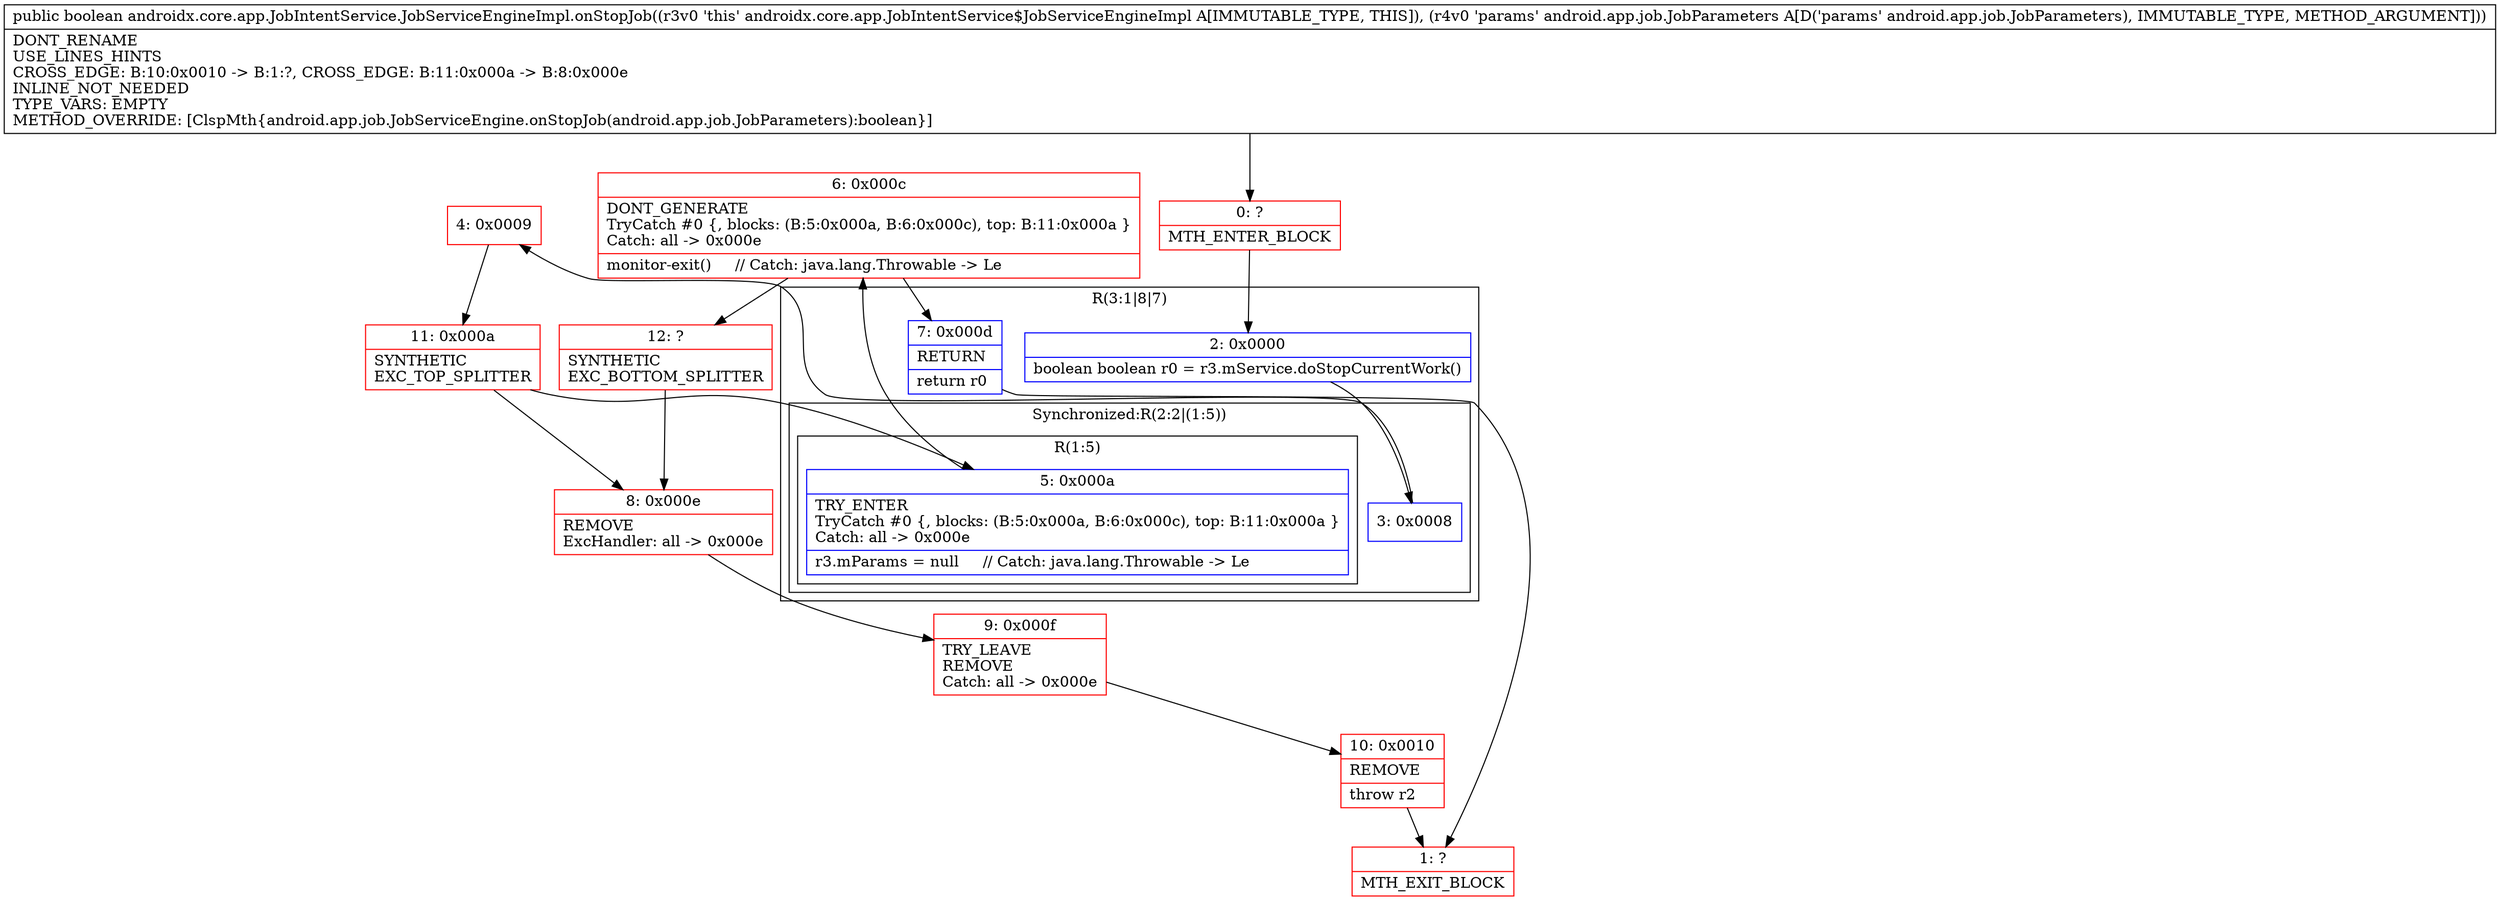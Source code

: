 digraph "CFG forandroidx.core.app.JobIntentService.JobServiceEngineImpl.onStopJob(Landroid\/app\/job\/JobParameters;)Z" {
subgraph cluster_Region_1270938733 {
label = "R(3:1|8|7)";
node [shape=record,color=blue];
Node_2 [shape=record,label="{2\:\ 0x0000|boolean boolean r0 = r3.mService.doStopCurrentWork()\l}"];
subgraph cluster_SynchronizedRegion_1946175162 {
label = "Synchronized:R(2:2|(1:5))";
node [shape=record,color=blue];
Node_3 [shape=record,label="{3\:\ 0x0008}"];
subgraph cluster_Region_1382817228 {
label = "R(1:5)";
node [shape=record,color=blue];
Node_5 [shape=record,label="{5\:\ 0x000a|TRY_ENTER\lTryCatch #0 \{, blocks: (B:5:0x000a, B:6:0x000c), top: B:11:0x000a \}\lCatch: all \-\> 0x000e\l|r3.mParams = null     \/\/ Catch: java.lang.Throwable \-\> Le\l}"];
}
}
Node_7 [shape=record,label="{7\:\ 0x000d|RETURN\l|return r0\l}"];
}
Node_0 [shape=record,color=red,label="{0\:\ ?|MTH_ENTER_BLOCK\l}"];
Node_4 [shape=record,color=red,label="{4\:\ 0x0009}"];
Node_11 [shape=record,color=red,label="{11\:\ 0x000a|SYNTHETIC\lEXC_TOP_SPLITTER\l}"];
Node_6 [shape=record,color=red,label="{6\:\ 0x000c|DONT_GENERATE\lTryCatch #0 \{, blocks: (B:5:0x000a, B:6:0x000c), top: B:11:0x000a \}\lCatch: all \-\> 0x000e\l|monitor\-exit()     \/\/ Catch: java.lang.Throwable \-\> Le\l}"];
Node_1 [shape=record,color=red,label="{1\:\ ?|MTH_EXIT_BLOCK\l}"];
Node_12 [shape=record,color=red,label="{12\:\ ?|SYNTHETIC\lEXC_BOTTOM_SPLITTER\l}"];
Node_8 [shape=record,color=red,label="{8\:\ 0x000e|REMOVE\lExcHandler: all \-\> 0x000e\l}"];
Node_9 [shape=record,color=red,label="{9\:\ 0x000f|TRY_LEAVE\lREMOVE\lCatch: all \-\> 0x000e\l}"];
Node_10 [shape=record,color=red,label="{10\:\ 0x0010|REMOVE\l|throw r2\l}"];
MethodNode[shape=record,label="{public boolean androidx.core.app.JobIntentService.JobServiceEngineImpl.onStopJob((r3v0 'this' androidx.core.app.JobIntentService$JobServiceEngineImpl A[IMMUTABLE_TYPE, THIS]), (r4v0 'params' android.app.job.JobParameters A[D('params' android.app.job.JobParameters), IMMUTABLE_TYPE, METHOD_ARGUMENT]))  | DONT_RENAME\lUSE_LINES_HINTS\lCROSS_EDGE: B:10:0x0010 \-\> B:1:?, CROSS_EDGE: B:11:0x000a \-\> B:8:0x000e\lINLINE_NOT_NEEDED\lTYPE_VARS: EMPTY\lMETHOD_OVERRIDE: [ClspMth\{android.app.job.JobServiceEngine.onStopJob(android.app.job.JobParameters):boolean\}]\l}"];
MethodNode -> Node_0;Node_2 -> Node_3;
Node_3 -> Node_4;
Node_5 -> Node_6;
Node_7 -> Node_1;
Node_0 -> Node_2;
Node_4 -> Node_11;
Node_11 -> Node_5;
Node_11 -> Node_8;
Node_6 -> Node_7;
Node_6 -> Node_12;
Node_12 -> Node_8;
Node_8 -> Node_9;
Node_9 -> Node_10;
Node_10 -> Node_1;
}

